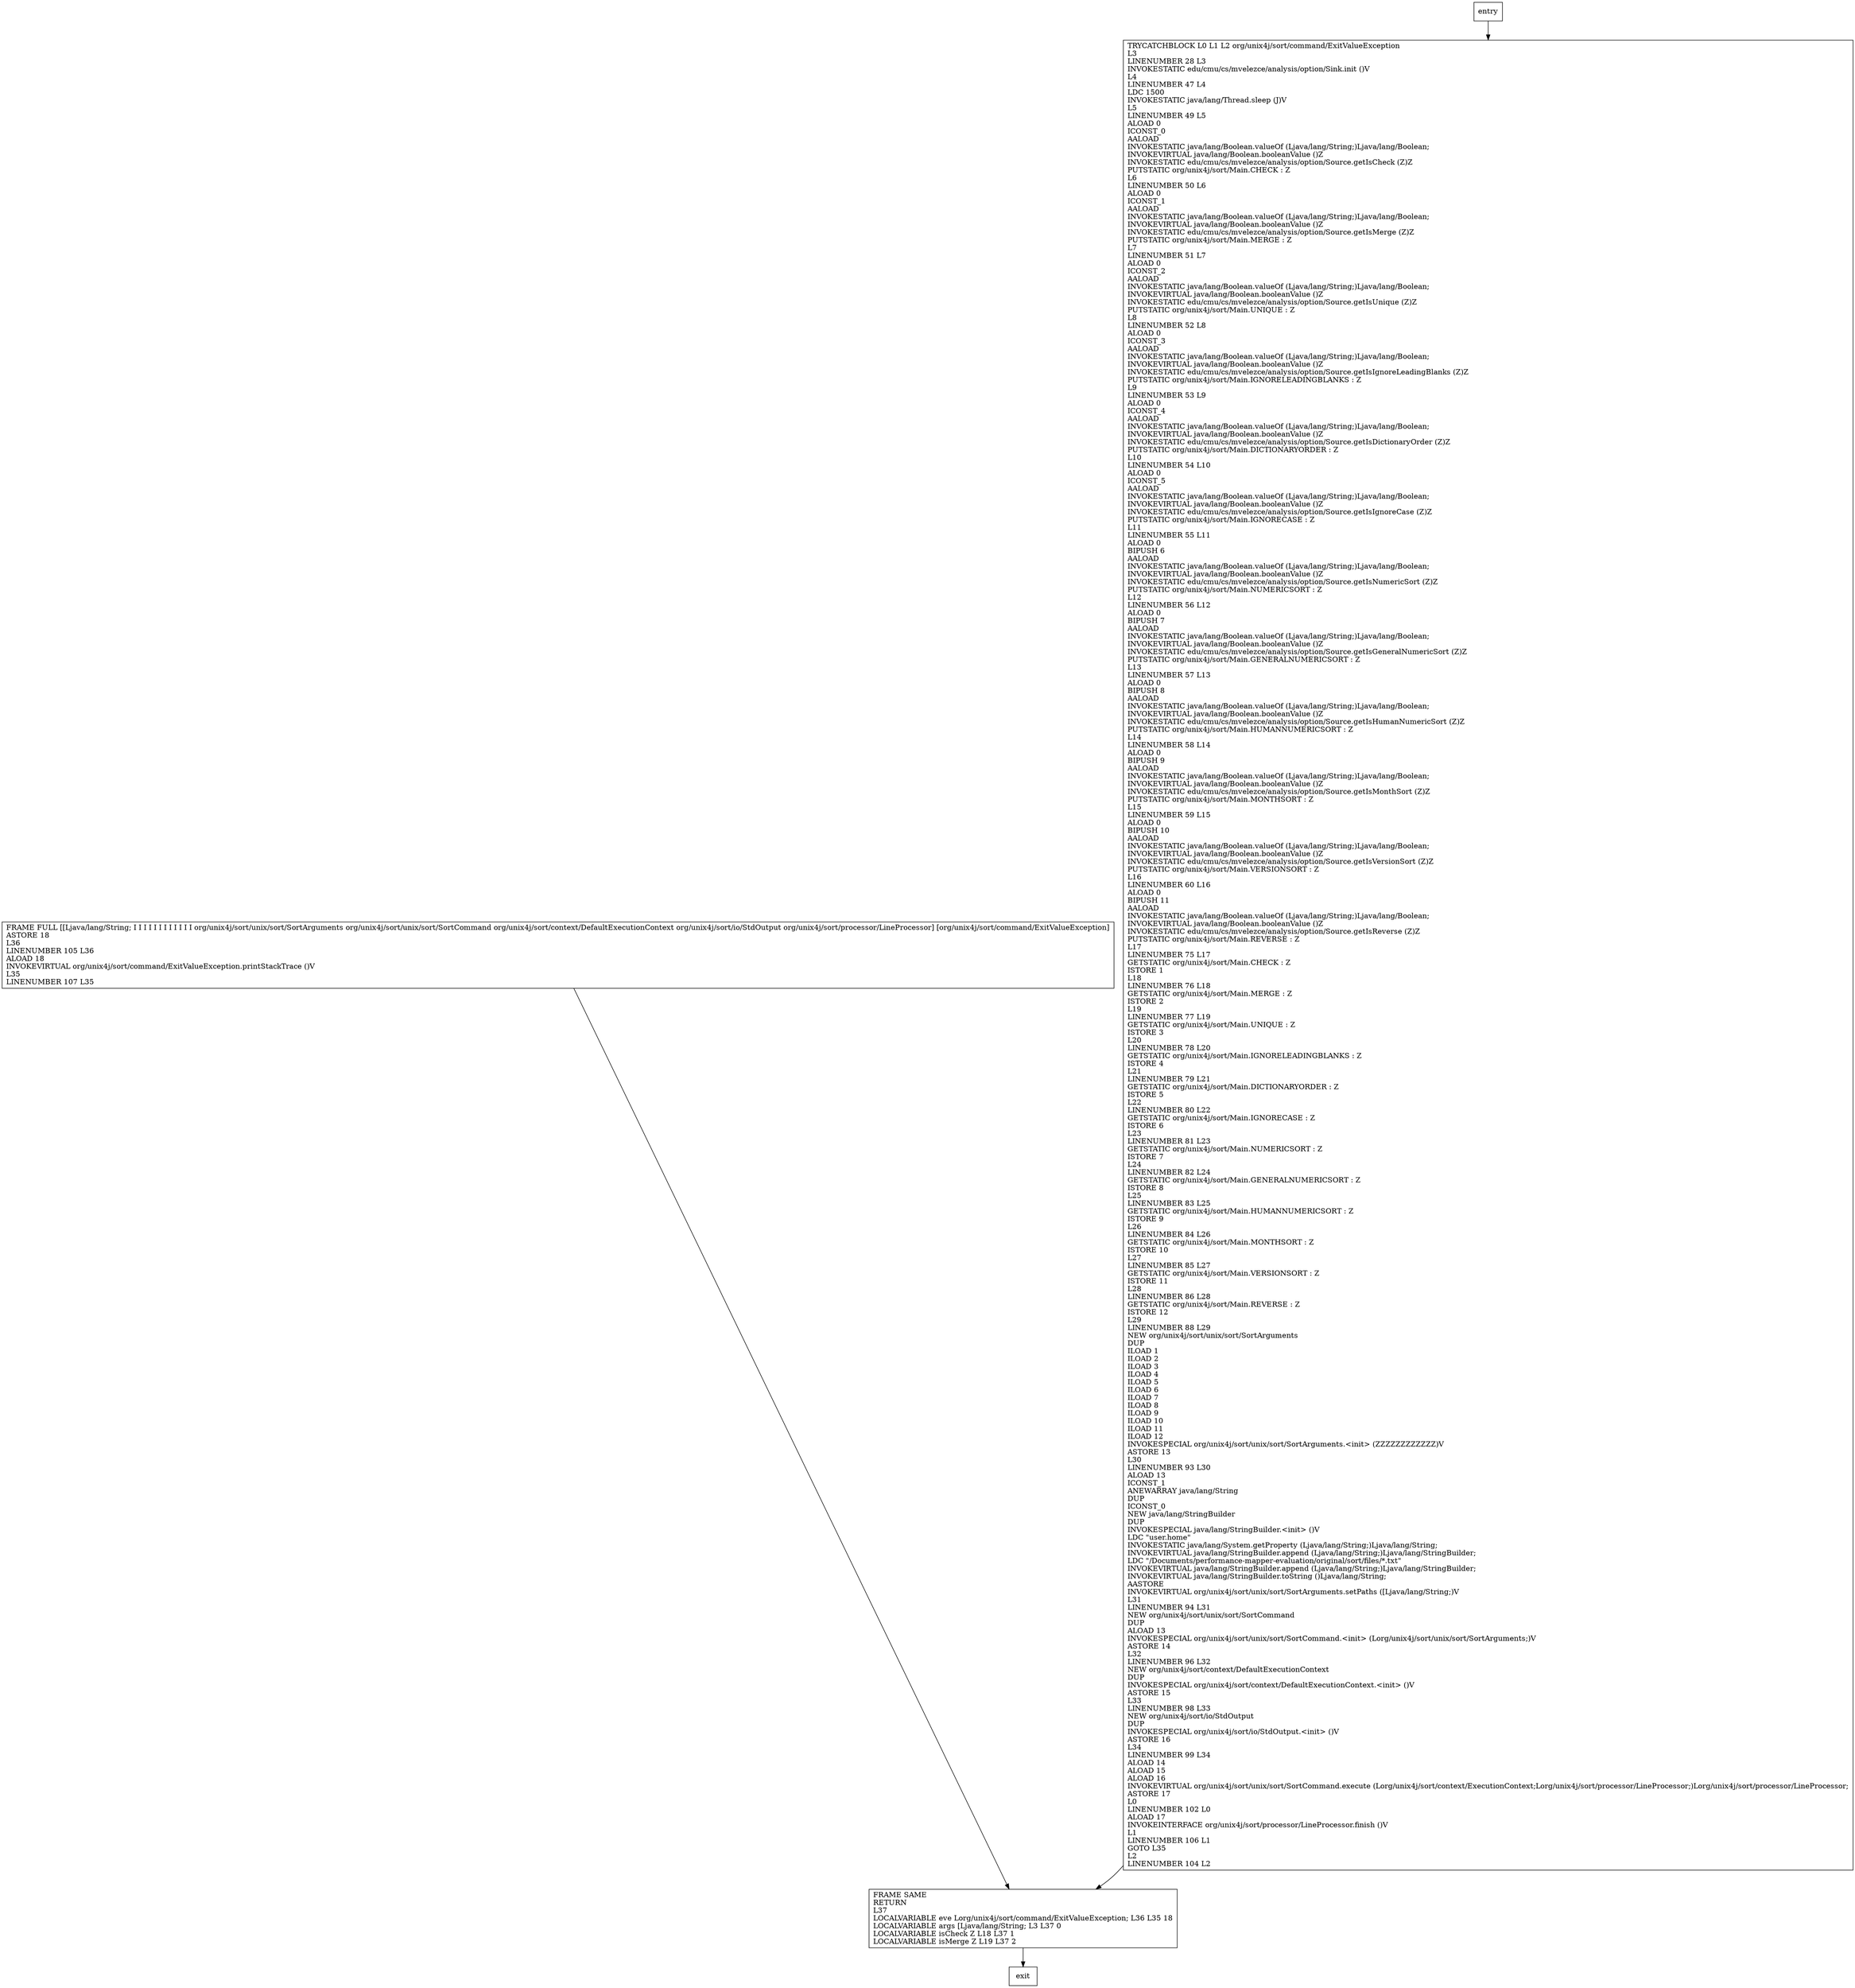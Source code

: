 digraph main {
node [shape=record];
1720047076 [label="TRYCATCHBLOCK L0 L1 L2 org/unix4j/sort/command/ExitValueException\lL3\lLINENUMBER 28 L3\lINVOKESTATIC edu/cmu/cs/mvelezce/analysis/option/Sink.init ()V\lL4\lLINENUMBER 47 L4\lLDC 1500\lINVOKESTATIC java/lang/Thread.sleep (J)V\lL5\lLINENUMBER 49 L5\lALOAD 0\lICONST_0\lAALOAD\lINVOKESTATIC java/lang/Boolean.valueOf (Ljava/lang/String;)Ljava/lang/Boolean;\lINVOKEVIRTUAL java/lang/Boolean.booleanValue ()Z\lINVOKESTATIC edu/cmu/cs/mvelezce/analysis/option/Source.getIsCheck (Z)Z\lPUTSTATIC org/unix4j/sort/Main.CHECK : Z\lL6\lLINENUMBER 50 L6\lALOAD 0\lICONST_1\lAALOAD\lINVOKESTATIC java/lang/Boolean.valueOf (Ljava/lang/String;)Ljava/lang/Boolean;\lINVOKEVIRTUAL java/lang/Boolean.booleanValue ()Z\lINVOKESTATIC edu/cmu/cs/mvelezce/analysis/option/Source.getIsMerge (Z)Z\lPUTSTATIC org/unix4j/sort/Main.MERGE : Z\lL7\lLINENUMBER 51 L7\lALOAD 0\lICONST_2\lAALOAD\lINVOKESTATIC java/lang/Boolean.valueOf (Ljava/lang/String;)Ljava/lang/Boolean;\lINVOKEVIRTUAL java/lang/Boolean.booleanValue ()Z\lINVOKESTATIC edu/cmu/cs/mvelezce/analysis/option/Source.getIsUnique (Z)Z\lPUTSTATIC org/unix4j/sort/Main.UNIQUE : Z\lL8\lLINENUMBER 52 L8\lALOAD 0\lICONST_3\lAALOAD\lINVOKESTATIC java/lang/Boolean.valueOf (Ljava/lang/String;)Ljava/lang/Boolean;\lINVOKEVIRTUAL java/lang/Boolean.booleanValue ()Z\lINVOKESTATIC edu/cmu/cs/mvelezce/analysis/option/Source.getIsIgnoreLeadingBlanks (Z)Z\lPUTSTATIC org/unix4j/sort/Main.IGNORELEADINGBLANKS : Z\lL9\lLINENUMBER 53 L9\lALOAD 0\lICONST_4\lAALOAD\lINVOKESTATIC java/lang/Boolean.valueOf (Ljava/lang/String;)Ljava/lang/Boolean;\lINVOKEVIRTUAL java/lang/Boolean.booleanValue ()Z\lINVOKESTATIC edu/cmu/cs/mvelezce/analysis/option/Source.getIsDictionaryOrder (Z)Z\lPUTSTATIC org/unix4j/sort/Main.DICTIONARYORDER : Z\lL10\lLINENUMBER 54 L10\lALOAD 0\lICONST_5\lAALOAD\lINVOKESTATIC java/lang/Boolean.valueOf (Ljava/lang/String;)Ljava/lang/Boolean;\lINVOKEVIRTUAL java/lang/Boolean.booleanValue ()Z\lINVOKESTATIC edu/cmu/cs/mvelezce/analysis/option/Source.getIsIgnoreCase (Z)Z\lPUTSTATIC org/unix4j/sort/Main.IGNORECASE : Z\lL11\lLINENUMBER 55 L11\lALOAD 0\lBIPUSH 6\lAALOAD\lINVOKESTATIC java/lang/Boolean.valueOf (Ljava/lang/String;)Ljava/lang/Boolean;\lINVOKEVIRTUAL java/lang/Boolean.booleanValue ()Z\lINVOKESTATIC edu/cmu/cs/mvelezce/analysis/option/Source.getIsNumericSort (Z)Z\lPUTSTATIC org/unix4j/sort/Main.NUMERICSORT : Z\lL12\lLINENUMBER 56 L12\lALOAD 0\lBIPUSH 7\lAALOAD\lINVOKESTATIC java/lang/Boolean.valueOf (Ljava/lang/String;)Ljava/lang/Boolean;\lINVOKEVIRTUAL java/lang/Boolean.booleanValue ()Z\lINVOKESTATIC edu/cmu/cs/mvelezce/analysis/option/Source.getIsGeneralNumericSort (Z)Z\lPUTSTATIC org/unix4j/sort/Main.GENERALNUMERICSORT : Z\lL13\lLINENUMBER 57 L13\lALOAD 0\lBIPUSH 8\lAALOAD\lINVOKESTATIC java/lang/Boolean.valueOf (Ljava/lang/String;)Ljava/lang/Boolean;\lINVOKEVIRTUAL java/lang/Boolean.booleanValue ()Z\lINVOKESTATIC edu/cmu/cs/mvelezce/analysis/option/Source.getIsHumanNumericSort (Z)Z\lPUTSTATIC org/unix4j/sort/Main.HUMANNUMERICSORT : Z\lL14\lLINENUMBER 58 L14\lALOAD 0\lBIPUSH 9\lAALOAD\lINVOKESTATIC java/lang/Boolean.valueOf (Ljava/lang/String;)Ljava/lang/Boolean;\lINVOKEVIRTUAL java/lang/Boolean.booleanValue ()Z\lINVOKESTATIC edu/cmu/cs/mvelezce/analysis/option/Source.getIsMonthSort (Z)Z\lPUTSTATIC org/unix4j/sort/Main.MONTHSORT : Z\lL15\lLINENUMBER 59 L15\lALOAD 0\lBIPUSH 10\lAALOAD\lINVOKESTATIC java/lang/Boolean.valueOf (Ljava/lang/String;)Ljava/lang/Boolean;\lINVOKEVIRTUAL java/lang/Boolean.booleanValue ()Z\lINVOKESTATIC edu/cmu/cs/mvelezce/analysis/option/Source.getIsVersionSort (Z)Z\lPUTSTATIC org/unix4j/sort/Main.VERSIONSORT : Z\lL16\lLINENUMBER 60 L16\lALOAD 0\lBIPUSH 11\lAALOAD\lINVOKESTATIC java/lang/Boolean.valueOf (Ljava/lang/String;)Ljava/lang/Boolean;\lINVOKEVIRTUAL java/lang/Boolean.booleanValue ()Z\lINVOKESTATIC edu/cmu/cs/mvelezce/analysis/option/Source.getIsReverse (Z)Z\lPUTSTATIC org/unix4j/sort/Main.REVERSE : Z\lL17\lLINENUMBER 75 L17\lGETSTATIC org/unix4j/sort/Main.CHECK : Z\lISTORE 1\lL18\lLINENUMBER 76 L18\lGETSTATIC org/unix4j/sort/Main.MERGE : Z\lISTORE 2\lL19\lLINENUMBER 77 L19\lGETSTATIC org/unix4j/sort/Main.UNIQUE : Z\lISTORE 3\lL20\lLINENUMBER 78 L20\lGETSTATIC org/unix4j/sort/Main.IGNORELEADINGBLANKS : Z\lISTORE 4\lL21\lLINENUMBER 79 L21\lGETSTATIC org/unix4j/sort/Main.DICTIONARYORDER : Z\lISTORE 5\lL22\lLINENUMBER 80 L22\lGETSTATIC org/unix4j/sort/Main.IGNORECASE : Z\lISTORE 6\lL23\lLINENUMBER 81 L23\lGETSTATIC org/unix4j/sort/Main.NUMERICSORT : Z\lISTORE 7\lL24\lLINENUMBER 82 L24\lGETSTATIC org/unix4j/sort/Main.GENERALNUMERICSORT : Z\lISTORE 8\lL25\lLINENUMBER 83 L25\lGETSTATIC org/unix4j/sort/Main.HUMANNUMERICSORT : Z\lISTORE 9\lL26\lLINENUMBER 84 L26\lGETSTATIC org/unix4j/sort/Main.MONTHSORT : Z\lISTORE 10\lL27\lLINENUMBER 85 L27\lGETSTATIC org/unix4j/sort/Main.VERSIONSORT : Z\lISTORE 11\lL28\lLINENUMBER 86 L28\lGETSTATIC org/unix4j/sort/Main.REVERSE : Z\lISTORE 12\lL29\lLINENUMBER 88 L29\lNEW org/unix4j/sort/unix/sort/SortArguments\lDUP\lILOAD 1\lILOAD 2\lILOAD 3\lILOAD 4\lILOAD 5\lILOAD 6\lILOAD 7\lILOAD 8\lILOAD 9\lILOAD 10\lILOAD 11\lILOAD 12\lINVOKESPECIAL org/unix4j/sort/unix/sort/SortArguments.\<init\> (ZZZZZZZZZZZZ)V\lASTORE 13\lL30\lLINENUMBER 93 L30\lALOAD 13\lICONST_1\lANEWARRAY java/lang/String\lDUP\lICONST_0\lNEW java/lang/StringBuilder\lDUP\lINVOKESPECIAL java/lang/StringBuilder.\<init\> ()V\lLDC \"user.home\"\lINVOKESTATIC java/lang/System.getProperty (Ljava/lang/String;)Ljava/lang/String;\lINVOKEVIRTUAL java/lang/StringBuilder.append (Ljava/lang/String;)Ljava/lang/StringBuilder;\lLDC \"/Documents/performance-mapper-evaluation/original/sort/files/*.txt\"\lINVOKEVIRTUAL java/lang/StringBuilder.append (Ljava/lang/String;)Ljava/lang/StringBuilder;\lINVOKEVIRTUAL java/lang/StringBuilder.toString ()Ljava/lang/String;\lAASTORE\lINVOKEVIRTUAL org/unix4j/sort/unix/sort/SortArguments.setPaths ([Ljava/lang/String;)V\lL31\lLINENUMBER 94 L31\lNEW org/unix4j/sort/unix/sort/SortCommand\lDUP\lALOAD 13\lINVOKESPECIAL org/unix4j/sort/unix/sort/SortCommand.\<init\> (Lorg/unix4j/sort/unix/sort/SortArguments;)V\lASTORE 14\lL32\lLINENUMBER 96 L32\lNEW org/unix4j/sort/context/DefaultExecutionContext\lDUP\lINVOKESPECIAL org/unix4j/sort/context/DefaultExecutionContext.\<init\> ()V\lASTORE 15\lL33\lLINENUMBER 98 L33\lNEW org/unix4j/sort/io/StdOutput\lDUP\lINVOKESPECIAL org/unix4j/sort/io/StdOutput.\<init\> ()V\lASTORE 16\lL34\lLINENUMBER 99 L34\lALOAD 14\lALOAD 15\lALOAD 16\lINVOKEVIRTUAL org/unix4j/sort/unix/sort/SortCommand.execute (Lorg/unix4j/sort/context/ExecutionContext;Lorg/unix4j/sort/processor/LineProcessor;)Lorg/unix4j/sort/processor/LineProcessor;\lASTORE 17\lL0\lLINENUMBER 102 L0\lALOAD 17\lINVOKEINTERFACE org/unix4j/sort/processor/LineProcessor.finish ()V\lL1\lLINENUMBER 106 L1\lGOTO L35\lL2\lLINENUMBER 104 L2\l"];
55940593 [label="FRAME SAME\lRETURN\lL37\lLOCALVARIABLE eve Lorg/unix4j/sort/command/ExitValueException; L36 L35 18\lLOCALVARIABLE args [Ljava/lang/String; L3 L37 0\lLOCALVARIABLE isCheck Z L18 L37 1\lLOCALVARIABLE isMerge Z L19 L37 2\l"];
136028357 [label="FRAME FULL [[Ljava/lang/String; I I I I I I I I I I I I org/unix4j/sort/unix/sort/SortArguments org/unix4j/sort/unix/sort/SortCommand org/unix4j/sort/context/DefaultExecutionContext org/unix4j/sort/io/StdOutput org/unix4j/sort/processor/LineProcessor] [org/unix4j/sort/command/ExitValueException]\lASTORE 18\lL36\lLINENUMBER 105 L36\lALOAD 18\lINVOKEVIRTUAL org/unix4j/sort/command/ExitValueException.printStackTrace ()V\lL35\lLINENUMBER 107 L35\l"];
entry;
exit;
entry -> 1720047076;
1720047076 -> 55940593;
55940593 -> exit;
136028357 -> 55940593;
}
